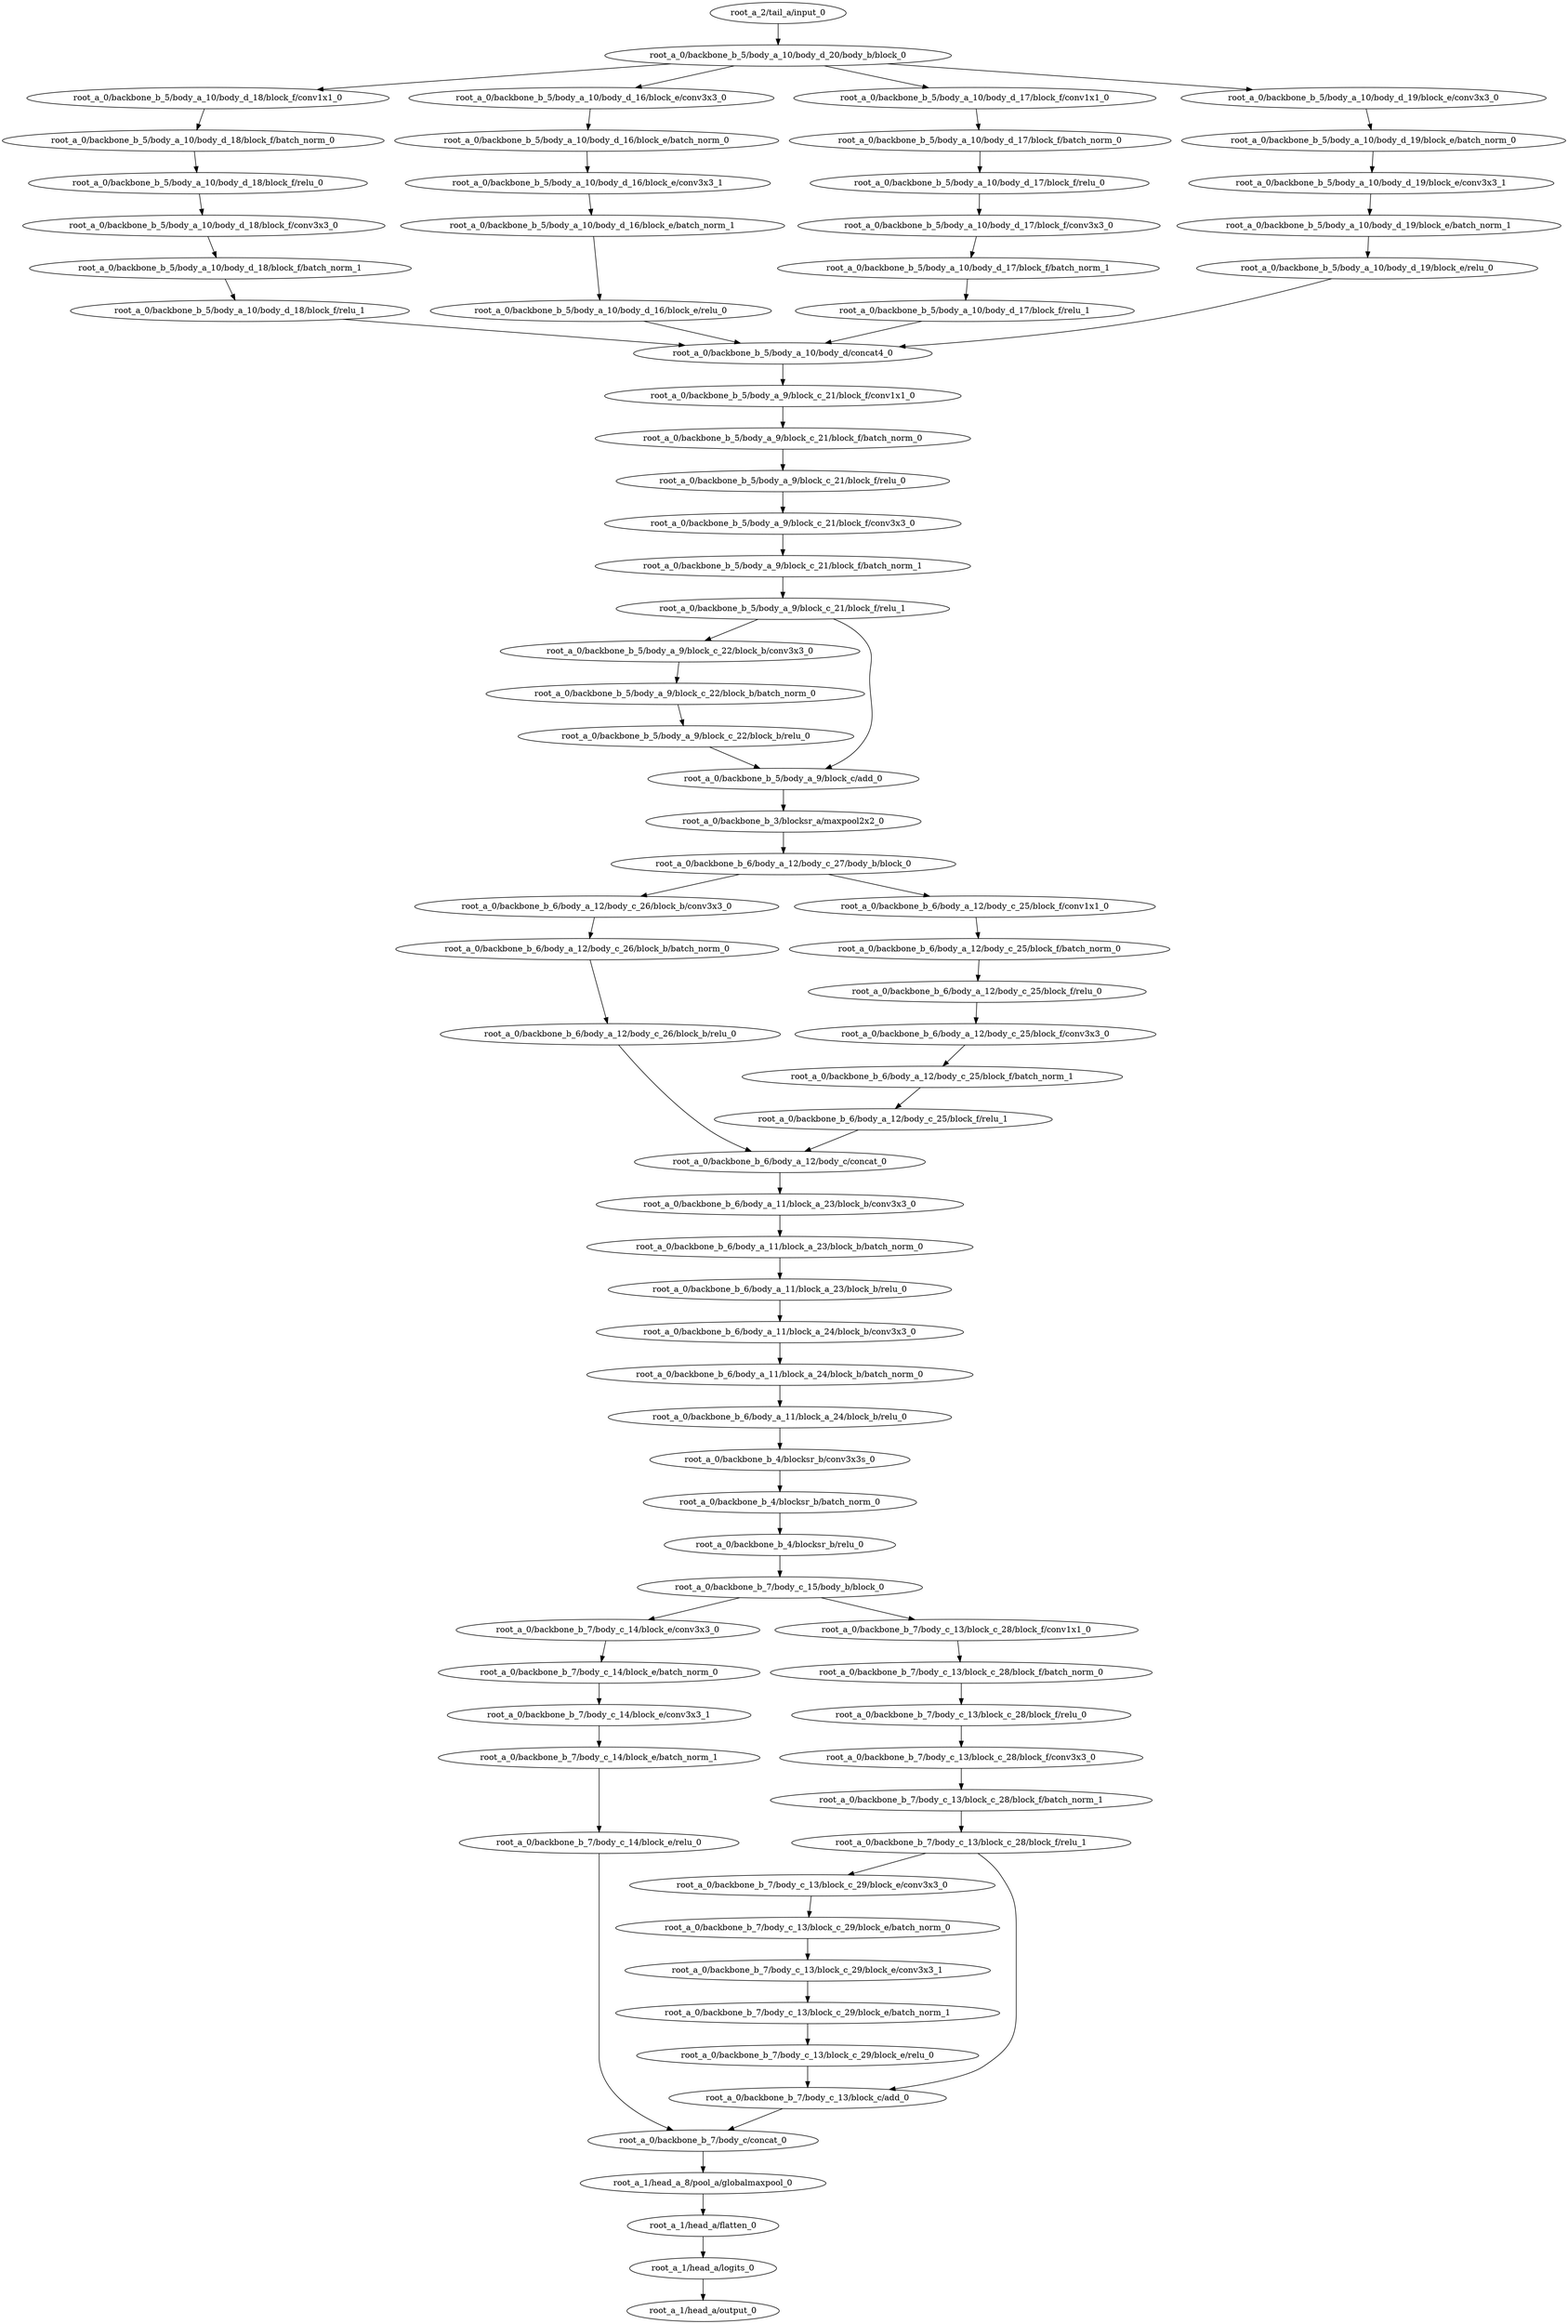 digraph root_a {
	"root_a_2/tail_a/input_0"
	"root_a_0/backbone_b_5/body_a_10/body_d_20/body_b/block_0"
	"root_a_0/backbone_b_5/body_a_10/body_d_18/block_f/conv1x1_0"
	"root_a_0/backbone_b_5/body_a_10/body_d_18/block_f/batch_norm_0"
	"root_a_0/backbone_b_5/body_a_10/body_d_18/block_f/relu_0"
	"root_a_0/backbone_b_5/body_a_10/body_d_18/block_f/conv3x3_0"
	"root_a_0/backbone_b_5/body_a_10/body_d_18/block_f/batch_norm_1"
	"root_a_0/backbone_b_5/body_a_10/body_d_18/block_f/relu_1"
	"root_a_0/backbone_b_5/body_a_10/body_d_16/block_e/conv3x3_0"
	"root_a_0/backbone_b_5/body_a_10/body_d_16/block_e/batch_norm_0"
	"root_a_0/backbone_b_5/body_a_10/body_d_16/block_e/conv3x3_1"
	"root_a_0/backbone_b_5/body_a_10/body_d_16/block_e/batch_norm_1"
	"root_a_0/backbone_b_5/body_a_10/body_d_16/block_e/relu_0"
	"root_a_0/backbone_b_5/body_a_10/body_d_17/block_f/conv1x1_0"
	"root_a_0/backbone_b_5/body_a_10/body_d_17/block_f/batch_norm_0"
	"root_a_0/backbone_b_5/body_a_10/body_d_17/block_f/relu_0"
	"root_a_0/backbone_b_5/body_a_10/body_d_17/block_f/conv3x3_0"
	"root_a_0/backbone_b_5/body_a_10/body_d_17/block_f/batch_norm_1"
	"root_a_0/backbone_b_5/body_a_10/body_d_17/block_f/relu_1"
	"root_a_0/backbone_b_5/body_a_10/body_d_19/block_e/conv3x3_0"
	"root_a_0/backbone_b_5/body_a_10/body_d_19/block_e/batch_norm_0"
	"root_a_0/backbone_b_5/body_a_10/body_d_19/block_e/conv3x3_1"
	"root_a_0/backbone_b_5/body_a_10/body_d_19/block_e/batch_norm_1"
	"root_a_0/backbone_b_5/body_a_10/body_d_19/block_e/relu_0"
	"root_a_0/backbone_b_5/body_a_10/body_d/concat4_0"
	"root_a_0/backbone_b_5/body_a_9/block_c_21/block_f/conv1x1_0"
	"root_a_0/backbone_b_5/body_a_9/block_c_21/block_f/batch_norm_0"
	"root_a_0/backbone_b_5/body_a_9/block_c_21/block_f/relu_0"
	"root_a_0/backbone_b_5/body_a_9/block_c_21/block_f/conv3x3_0"
	"root_a_0/backbone_b_5/body_a_9/block_c_21/block_f/batch_norm_1"
	"root_a_0/backbone_b_5/body_a_9/block_c_21/block_f/relu_1"
	"root_a_0/backbone_b_5/body_a_9/block_c_22/block_b/conv3x3_0"
	"root_a_0/backbone_b_5/body_a_9/block_c_22/block_b/batch_norm_0"
	"root_a_0/backbone_b_5/body_a_9/block_c_22/block_b/relu_0"
	"root_a_0/backbone_b_5/body_a_9/block_c/add_0"
	"root_a_0/backbone_b_3/blocksr_a/maxpool2x2_0"
	"root_a_0/backbone_b_6/body_a_12/body_c_27/body_b/block_0"
	"root_a_0/backbone_b_6/body_a_12/body_c_26/block_b/conv3x3_0"
	"root_a_0/backbone_b_6/body_a_12/body_c_26/block_b/batch_norm_0"
	"root_a_0/backbone_b_6/body_a_12/body_c_26/block_b/relu_0"
	"root_a_0/backbone_b_6/body_a_12/body_c_25/block_f/conv1x1_0"
	"root_a_0/backbone_b_6/body_a_12/body_c_25/block_f/batch_norm_0"
	"root_a_0/backbone_b_6/body_a_12/body_c_25/block_f/relu_0"
	"root_a_0/backbone_b_6/body_a_12/body_c_25/block_f/conv3x3_0"
	"root_a_0/backbone_b_6/body_a_12/body_c_25/block_f/batch_norm_1"
	"root_a_0/backbone_b_6/body_a_12/body_c_25/block_f/relu_1"
	"root_a_0/backbone_b_6/body_a_12/body_c/concat_0"
	"root_a_0/backbone_b_6/body_a_11/block_a_23/block_b/conv3x3_0"
	"root_a_0/backbone_b_6/body_a_11/block_a_23/block_b/batch_norm_0"
	"root_a_0/backbone_b_6/body_a_11/block_a_23/block_b/relu_0"
	"root_a_0/backbone_b_6/body_a_11/block_a_24/block_b/conv3x3_0"
	"root_a_0/backbone_b_6/body_a_11/block_a_24/block_b/batch_norm_0"
	"root_a_0/backbone_b_6/body_a_11/block_a_24/block_b/relu_0"
	"root_a_0/backbone_b_4/blocksr_b/conv3x3s_0"
	"root_a_0/backbone_b_4/blocksr_b/batch_norm_0"
	"root_a_0/backbone_b_4/blocksr_b/relu_0"
	"root_a_0/backbone_b_7/body_c_15/body_b/block_0"
	"root_a_0/backbone_b_7/body_c_14/block_e/conv3x3_0"
	"root_a_0/backbone_b_7/body_c_14/block_e/batch_norm_0"
	"root_a_0/backbone_b_7/body_c_14/block_e/conv3x3_1"
	"root_a_0/backbone_b_7/body_c_14/block_e/batch_norm_1"
	"root_a_0/backbone_b_7/body_c_14/block_e/relu_0"
	"root_a_0/backbone_b_7/body_c_13/block_c_28/block_f/conv1x1_0"
	"root_a_0/backbone_b_7/body_c_13/block_c_28/block_f/batch_norm_0"
	"root_a_0/backbone_b_7/body_c_13/block_c_28/block_f/relu_0"
	"root_a_0/backbone_b_7/body_c_13/block_c_28/block_f/conv3x3_0"
	"root_a_0/backbone_b_7/body_c_13/block_c_28/block_f/batch_norm_1"
	"root_a_0/backbone_b_7/body_c_13/block_c_28/block_f/relu_1"
	"root_a_0/backbone_b_7/body_c_13/block_c_29/block_e/conv3x3_0"
	"root_a_0/backbone_b_7/body_c_13/block_c_29/block_e/batch_norm_0"
	"root_a_0/backbone_b_7/body_c_13/block_c_29/block_e/conv3x3_1"
	"root_a_0/backbone_b_7/body_c_13/block_c_29/block_e/batch_norm_1"
	"root_a_0/backbone_b_7/body_c_13/block_c_29/block_e/relu_0"
	"root_a_0/backbone_b_7/body_c_13/block_c/add_0"
	"root_a_0/backbone_b_7/body_c/concat_0"
	"root_a_1/head_a_8/pool_a/globalmaxpool_0"
	"root_a_1/head_a/flatten_0"
	"root_a_1/head_a/logits_0"
	"root_a_1/head_a/output_0"

	"root_a_2/tail_a/input_0" -> "root_a_0/backbone_b_5/body_a_10/body_d_20/body_b/block_0"
	"root_a_0/backbone_b_5/body_a_10/body_d_20/body_b/block_0" -> "root_a_0/backbone_b_5/body_a_10/body_d_18/block_f/conv1x1_0"
	"root_a_0/backbone_b_5/body_a_10/body_d_18/block_f/conv1x1_0" -> "root_a_0/backbone_b_5/body_a_10/body_d_18/block_f/batch_norm_0"
	"root_a_0/backbone_b_5/body_a_10/body_d_18/block_f/batch_norm_0" -> "root_a_0/backbone_b_5/body_a_10/body_d_18/block_f/relu_0"
	"root_a_0/backbone_b_5/body_a_10/body_d_18/block_f/relu_0" -> "root_a_0/backbone_b_5/body_a_10/body_d_18/block_f/conv3x3_0"
	"root_a_0/backbone_b_5/body_a_10/body_d_18/block_f/conv3x3_0" -> "root_a_0/backbone_b_5/body_a_10/body_d_18/block_f/batch_norm_1"
	"root_a_0/backbone_b_5/body_a_10/body_d_18/block_f/batch_norm_1" -> "root_a_0/backbone_b_5/body_a_10/body_d_18/block_f/relu_1"
	"root_a_0/backbone_b_5/body_a_10/body_d_20/body_b/block_0" -> "root_a_0/backbone_b_5/body_a_10/body_d_16/block_e/conv3x3_0"
	"root_a_0/backbone_b_5/body_a_10/body_d_16/block_e/conv3x3_0" -> "root_a_0/backbone_b_5/body_a_10/body_d_16/block_e/batch_norm_0"
	"root_a_0/backbone_b_5/body_a_10/body_d_16/block_e/batch_norm_0" -> "root_a_0/backbone_b_5/body_a_10/body_d_16/block_e/conv3x3_1"
	"root_a_0/backbone_b_5/body_a_10/body_d_16/block_e/conv3x3_1" -> "root_a_0/backbone_b_5/body_a_10/body_d_16/block_e/batch_norm_1"
	"root_a_0/backbone_b_5/body_a_10/body_d_16/block_e/batch_norm_1" -> "root_a_0/backbone_b_5/body_a_10/body_d_16/block_e/relu_0"
	"root_a_0/backbone_b_5/body_a_10/body_d_20/body_b/block_0" -> "root_a_0/backbone_b_5/body_a_10/body_d_17/block_f/conv1x1_0"
	"root_a_0/backbone_b_5/body_a_10/body_d_17/block_f/conv1x1_0" -> "root_a_0/backbone_b_5/body_a_10/body_d_17/block_f/batch_norm_0"
	"root_a_0/backbone_b_5/body_a_10/body_d_17/block_f/batch_norm_0" -> "root_a_0/backbone_b_5/body_a_10/body_d_17/block_f/relu_0"
	"root_a_0/backbone_b_5/body_a_10/body_d_17/block_f/relu_0" -> "root_a_0/backbone_b_5/body_a_10/body_d_17/block_f/conv3x3_0"
	"root_a_0/backbone_b_5/body_a_10/body_d_17/block_f/conv3x3_0" -> "root_a_0/backbone_b_5/body_a_10/body_d_17/block_f/batch_norm_1"
	"root_a_0/backbone_b_5/body_a_10/body_d_17/block_f/batch_norm_1" -> "root_a_0/backbone_b_5/body_a_10/body_d_17/block_f/relu_1"
	"root_a_0/backbone_b_5/body_a_10/body_d_20/body_b/block_0" -> "root_a_0/backbone_b_5/body_a_10/body_d_19/block_e/conv3x3_0"
	"root_a_0/backbone_b_5/body_a_10/body_d_19/block_e/conv3x3_0" -> "root_a_0/backbone_b_5/body_a_10/body_d_19/block_e/batch_norm_0"
	"root_a_0/backbone_b_5/body_a_10/body_d_19/block_e/batch_norm_0" -> "root_a_0/backbone_b_5/body_a_10/body_d_19/block_e/conv3x3_1"
	"root_a_0/backbone_b_5/body_a_10/body_d_19/block_e/conv3x3_1" -> "root_a_0/backbone_b_5/body_a_10/body_d_19/block_e/batch_norm_1"
	"root_a_0/backbone_b_5/body_a_10/body_d_19/block_e/batch_norm_1" -> "root_a_0/backbone_b_5/body_a_10/body_d_19/block_e/relu_0"
	"root_a_0/backbone_b_5/body_a_10/body_d_18/block_f/relu_1" -> "root_a_0/backbone_b_5/body_a_10/body_d/concat4_0"
	"root_a_0/backbone_b_5/body_a_10/body_d_16/block_e/relu_0" -> "root_a_0/backbone_b_5/body_a_10/body_d/concat4_0"
	"root_a_0/backbone_b_5/body_a_10/body_d_17/block_f/relu_1" -> "root_a_0/backbone_b_5/body_a_10/body_d/concat4_0"
	"root_a_0/backbone_b_5/body_a_10/body_d_19/block_e/relu_0" -> "root_a_0/backbone_b_5/body_a_10/body_d/concat4_0"
	"root_a_0/backbone_b_5/body_a_10/body_d/concat4_0" -> "root_a_0/backbone_b_5/body_a_9/block_c_21/block_f/conv1x1_0"
	"root_a_0/backbone_b_5/body_a_9/block_c_21/block_f/conv1x1_0" -> "root_a_0/backbone_b_5/body_a_9/block_c_21/block_f/batch_norm_0"
	"root_a_0/backbone_b_5/body_a_9/block_c_21/block_f/batch_norm_0" -> "root_a_0/backbone_b_5/body_a_9/block_c_21/block_f/relu_0"
	"root_a_0/backbone_b_5/body_a_9/block_c_21/block_f/relu_0" -> "root_a_0/backbone_b_5/body_a_9/block_c_21/block_f/conv3x3_0"
	"root_a_0/backbone_b_5/body_a_9/block_c_21/block_f/conv3x3_0" -> "root_a_0/backbone_b_5/body_a_9/block_c_21/block_f/batch_norm_1"
	"root_a_0/backbone_b_5/body_a_9/block_c_21/block_f/batch_norm_1" -> "root_a_0/backbone_b_5/body_a_9/block_c_21/block_f/relu_1"
	"root_a_0/backbone_b_5/body_a_9/block_c_21/block_f/relu_1" -> "root_a_0/backbone_b_5/body_a_9/block_c_22/block_b/conv3x3_0"
	"root_a_0/backbone_b_5/body_a_9/block_c_22/block_b/conv3x3_0" -> "root_a_0/backbone_b_5/body_a_9/block_c_22/block_b/batch_norm_0"
	"root_a_0/backbone_b_5/body_a_9/block_c_22/block_b/batch_norm_0" -> "root_a_0/backbone_b_5/body_a_9/block_c_22/block_b/relu_0"
	"root_a_0/backbone_b_5/body_a_9/block_c_21/block_f/relu_1" -> "root_a_0/backbone_b_5/body_a_9/block_c/add_0"
	"root_a_0/backbone_b_5/body_a_9/block_c_22/block_b/relu_0" -> "root_a_0/backbone_b_5/body_a_9/block_c/add_0"
	"root_a_0/backbone_b_5/body_a_9/block_c/add_0" -> "root_a_0/backbone_b_3/blocksr_a/maxpool2x2_0"
	"root_a_0/backbone_b_3/blocksr_a/maxpool2x2_0" -> "root_a_0/backbone_b_6/body_a_12/body_c_27/body_b/block_0"
	"root_a_0/backbone_b_6/body_a_12/body_c_27/body_b/block_0" -> "root_a_0/backbone_b_6/body_a_12/body_c_26/block_b/conv3x3_0"
	"root_a_0/backbone_b_6/body_a_12/body_c_26/block_b/conv3x3_0" -> "root_a_0/backbone_b_6/body_a_12/body_c_26/block_b/batch_norm_0"
	"root_a_0/backbone_b_6/body_a_12/body_c_26/block_b/batch_norm_0" -> "root_a_0/backbone_b_6/body_a_12/body_c_26/block_b/relu_0"
	"root_a_0/backbone_b_6/body_a_12/body_c_27/body_b/block_0" -> "root_a_0/backbone_b_6/body_a_12/body_c_25/block_f/conv1x1_0"
	"root_a_0/backbone_b_6/body_a_12/body_c_25/block_f/conv1x1_0" -> "root_a_0/backbone_b_6/body_a_12/body_c_25/block_f/batch_norm_0"
	"root_a_0/backbone_b_6/body_a_12/body_c_25/block_f/batch_norm_0" -> "root_a_0/backbone_b_6/body_a_12/body_c_25/block_f/relu_0"
	"root_a_0/backbone_b_6/body_a_12/body_c_25/block_f/relu_0" -> "root_a_0/backbone_b_6/body_a_12/body_c_25/block_f/conv3x3_0"
	"root_a_0/backbone_b_6/body_a_12/body_c_25/block_f/conv3x3_0" -> "root_a_0/backbone_b_6/body_a_12/body_c_25/block_f/batch_norm_1"
	"root_a_0/backbone_b_6/body_a_12/body_c_25/block_f/batch_norm_1" -> "root_a_0/backbone_b_6/body_a_12/body_c_25/block_f/relu_1"
	"root_a_0/backbone_b_6/body_a_12/body_c_26/block_b/relu_0" -> "root_a_0/backbone_b_6/body_a_12/body_c/concat_0"
	"root_a_0/backbone_b_6/body_a_12/body_c_25/block_f/relu_1" -> "root_a_0/backbone_b_6/body_a_12/body_c/concat_0"
	"root_a_0/backbone_b_6/body_a_12/body_c/concat_0" -> "root_a_0/backbone_b_6/body_a_11/block_a_23/block_b/conv3x3_0"
	"root_a_0/backbone_b_6/body_a_11/block_a_23/block_b/conv3x3_0" -> "root_a_0/backbone_b_6/body_a_11/block_a_23/block_b/batch_norm_0"
	"root_a_0/backbone_b_6/body_a_11/block_a_23/block_b/batch_norm_0" -> "root_a_0/backbone_b_6/body_a_11/block_a_23/block_b/relu_0"
	"root_a_0/backbone_b_6/body_a_11/block_a_23/block_b/relu_0" -> "root_a_0/backbone_b_6/body_a_11/block_a_24/block_b/conv3x3_0"
	"root_a_0/backbone_b_6/body_a_11/block_a_24/block_b/conv3x3_0" -> "root_a_0/backbone_b_6/body_a_11/block_a_24/block_b/batch_norm_0"
	"root_a_0/backbone_b_6/body_a_11/block_a_24/block_b/batch_norm_0" -> "root_a_0/backbone_b_6/body_a_11/block_a_24/block_b/relu_0"
	"root_a_0/backbone_b_6/body_a_11/block_a_24/block_b/relu_0" -> "root_a_0/backbone_b_4/blocksr_b/conv3x3s_0"
	"root_a_0/backbone_b_4/blocksr_b/conv3x3s_0" -> "root_a_0/backbone_b_4/blocksr_b/batch_norm_0"
	"root_a_0/backbone_b_4/blocksr_b/batch_norm_0" -> "root_a_0/backbone_b_4/blocksr_b/relu_0"
	"root_a_0/backbone_b_4/blocksr_b/relu_0" -> "root_a_0/backbone_b_7/body_c_15/body_b/block_0"
	"root_a_0/backbone_b_7/body_c_15/body_b/block_0" -> "root_a_0/backbone_b_7/body_c_14/block_e/conv3x3_0"
	"root_a_0/backbone_b_7/body_c_14/block_e/conv3x3_0" -> "root_a_0/backbone_b_7/body_c_14/block_e/batch_norm_0"
	"root_a_0/backbone_b_7/body_c_14/block_e/batch_norm_0" -> "root_a_0/backbone_b_7/body_c_14/block_e/conv3x3_1"
	"root_a_0/backbone_b_7/body_c_14/block_e/conv3x3_1" -> "root_a_0/backbone_b_7/body_c_14/block_e/batch_norm_1"
	"root_a_0/backbone_b_7/body_c_14/block_e/batch_norm_1" -> "root_a_0/backbone_b_7/body_c_14/block_e/relu_0"
	"root_a_0/backbone_b_7/body_c_15/body_b/block_0" -> "root_a_0/backbone_b_7/body_c_13/block_c_28/block_f/conv1x1_0"
	"root_a_0/backbone_b_7/body_c_13/block_c_28/block_f/conv1x1_0" -> "root_a_0/backbone_b_7/body_c_13/block_c_28/block_f/batch_norm_0"
	"root_a_0/backbone_b_7/body_c_13/block_c_28/block_f/batch_norm_0" -> "root_a_0/backbone_b_7/body_c_13/block_c_28/block_f/relu_0"
	"root_a_0/backbone_b_7/body_c_13/block_c_28/block_f/relu_0" -> "root_a_0/backbone_b_7/body_c_13/block_c_28/block_f/conv3x3_0"
	"root_a_0/backbone_b_7/body_c_13/block_c_28/block_f/conv3x3_0" -> "root_a_0/backbone_b_7/body_c_13/block_c_28/block_f/batch_norm_1"
	"root_a_0/backbone_b_7/body_c_13/block_c_28/block_f/batch_norm_1" -> "root_a_0/backbone_b_7/body_c_13/block_c_28/block_f/relu_1"
	"root_a_0/backbone_b_7/body_c_13/block_c_28/block_f/relu_1" -> "root_a_0/backbone_b_7/body_c_13/block_c_29/block_e/conv3x3_0"
	"root_a_0/backbone_b_7/body_c_13/block_c_29/block_e/conv3x3_0" -> "root_a_0/backbone_b_7/body_c_13/block_c_29/block_e/batch_norm_0"
	"root_a_0/backbone_b_7/body_c_13/block_c_29/block_e/batch_norm_0" -> "root_a_0/backbone_b_7/body_c_13/block_c_29/block_e/conv3x3_1"
	"root_a_0/backbone_b_7/body_c_13/block_c_29/block_e/conv3x3_1" -> "root_a_0/backbone_b_7/body_c_13/block_c_29/block_e/batch_norm_1"
	"root_a_0/backbone_b_7/body_c_13/block_c_29/block_e/batch_norm_1" -> "root_a_0/backbone_b_7/body_c_13/block_c_29/block_e/relu_0"
	"root_a_0/backbone_b_7/body_c_13/block_c_29/block_e/relu_0" -> "root_a_0/backbone_b_7/body_c_13/block_c/add_0"
	"root_a_0/backbone_b_7/body_c_13/block_c_28/block_f/relu_1" -> "root_a_0/backbone_b_7/body_c_13/block_c/add_0"
	"root_a_0/backbone_b_7/body_c_14/block_e/relu_0" -> "root_a_0/backbone_b_7/body_c/concat_0"
	"root_a_0/backbone_b_7/body_c_13/block_c/add_0" -> "root_a_0/backbone_b_7/body_c/concat_0"
	"root_a_0/backbone_b_7/body_c/concat_0" -> "root_a_1/head_a_8/pool_a/globalmaxpool_0"
	"root_a_1/head_a_8/pool_a/globalmaxpool_0" -> "root_a_1/head_a/flatten_0"
	"root_a_1/head_a/flatten_0" -> "root_a_1/head_a/logits_0"
	"root_a_1/head_a/logits_0" -> "root_a_1/head_a/output_0"

}